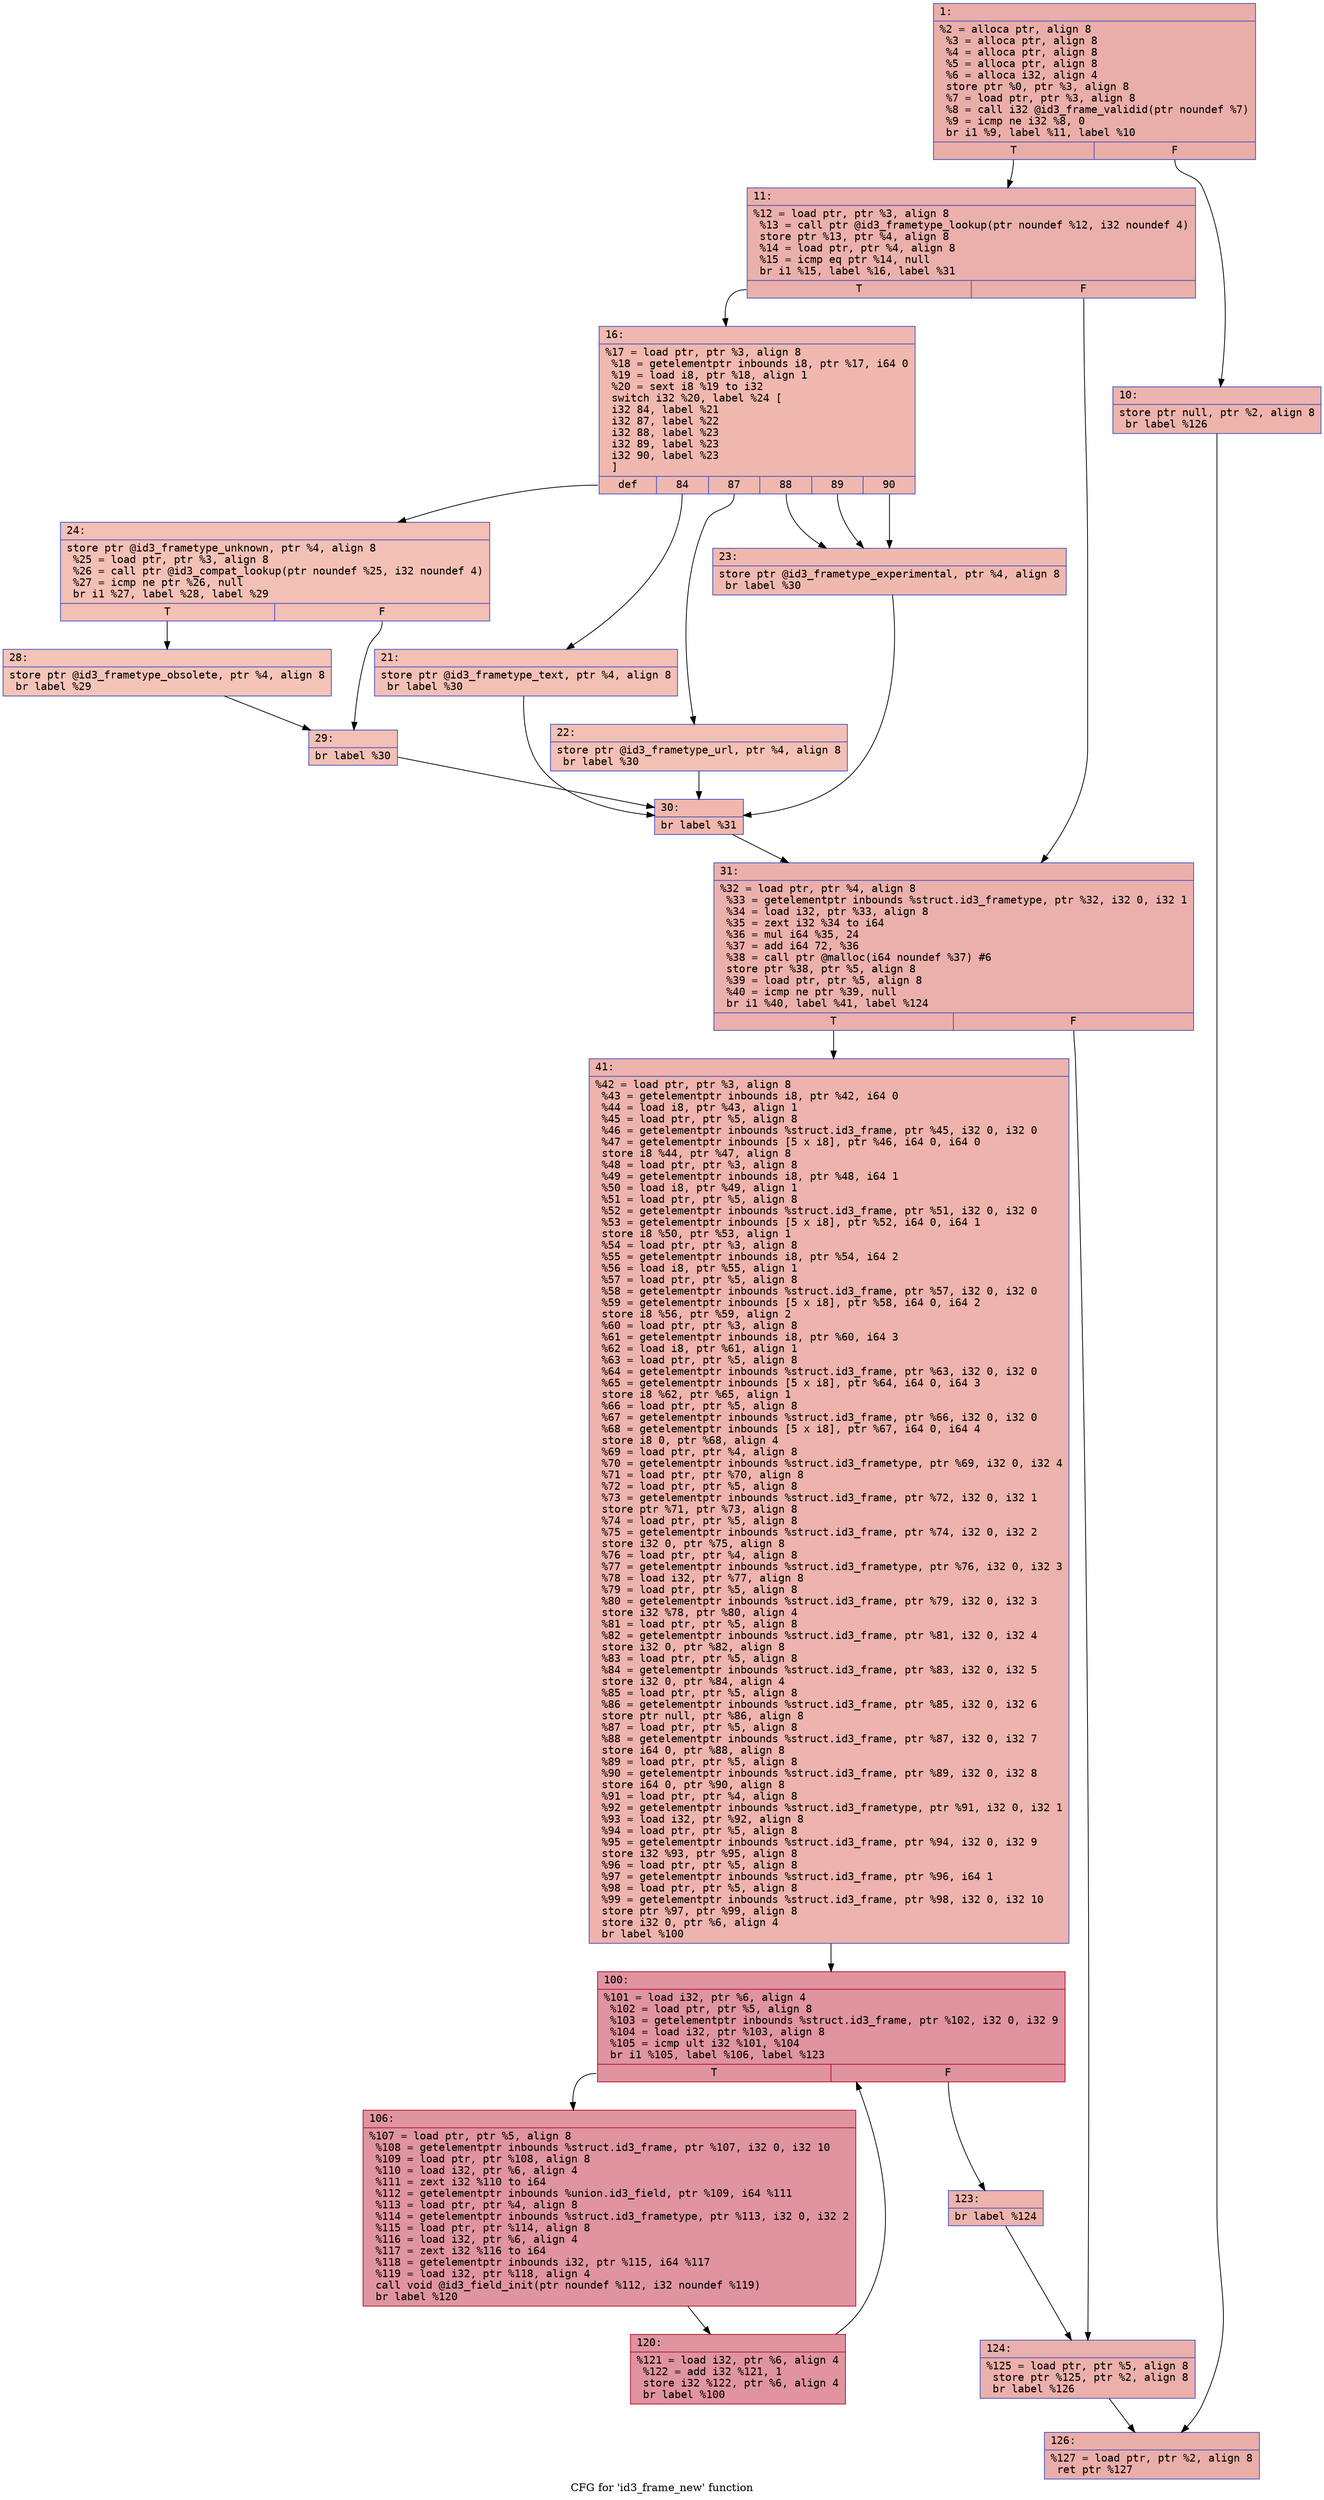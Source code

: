 digraph "CFG for 'id3_frame_new' function" {
	label="CFG for 'id3_frame_new' function";

	Node0x600003c84730 [shape=record,color="#3d50c3ff", style=filled, fillcolor="#d0473d70" fontname="Courier",label="{1:\l|  %2 = alloca ptr, align 8\l  %3 = alloca ptr, align 8\l  %4 = alloca ptr, align 8\l  %5 = alloca ptr, align 8\l  %6 = alloca i32, align 4\l  store ptr %0, ptr %3, align 8\l  %7 = load ptr, ptr %3, align 8\l  %8 = call i32 @id3_frame_validid(ptr noundef %7)\l  %9 = icmp ne i32 %8, 0\l  br i1 %9, label %11, label %10\l|{<s0>T|<s1>F}}"];
	Node0x600003c84730:s0 -> Node0x600003c84820[tooltip="1 -> 11\nProbability 62.50%" ];
	Node0x600003c84730:s1 -> Node0x600003c847d0[tooltip="1 -> 10\nProbability 37.50%" ];
	Node0x600003c847d0 [shape=record,color="#3d50c3ff", style=filled, fillcolor="#d6524470" fontname="Courier",label="{10:\l|  store ptr null, ptr %2, align 8\l  br label %126\l}"];
	Node0x600003c847d0 -> Node0x600003c84d20[tooltip="10 -> 126\nProbability 100.00%" ];
	Node0x600003c84820 [shape=record,color="#3d50c3ff", style=filled, fillcolor="#d24b4070" fontname="Courier",label="{11:\l|  %12 = load ptr, ptr %3, align 8\l  %13 = call ptr @id3_frametype_lookup(ptr noundef %12, i32 noundef 4)\l  store ptr %13, ptr %4, align 8\l  %14 = load ptr, ptr %4, align 8\l  %15 = icmp eq ptr %14, null\l  br i1 %15, label %16, label %31\l|{<s0>T|<s1>F}}"];
	Node0x600003c84820:s0 -> Node0x600003c84870[tooltip="11 -> 16\nProbability 37.50%" ];
	Node0x600003c84820:s1 -> Node0x600003c84af0[tooltip="11 -> 31\nProbability 62.50%" ];
	Node0x600003c84870 [shape=record,color="#3d50c3ff", style=filled, fillcolor="#dc5d4a70" fontname="Courier",label="{16:\l|  %17 = load ptr, ptr %3, align 8\l  %18 = getelementptr inbounds i8, ptr %17, i64 0\l  %19 = load i8, ptr %18, align 1\l  %20 = sext i8 %19 to i32\l  switch i32 %20, label %24 [\l    i32 84, label %21\l    i32 87, label %22\l    i32 88, label %23\l    i32 89, label %23\l    i32 90, label %23\l  ]\l|{<s0>def|<s1>84|<s2>87|<s3>88|<s4>89|<s5>90}}"];
	Node0x600003c84870:s0 -> Node0x600003c849b0[tooltip="16 -> 24\nProbability 16.67%" ];
	Node0x600003c84870:s1 -> Node0x600003c848c0[tooltip="16 -> 21\nProbability 16.67%" ];
	Node0x600003c84870:s2 -> Node0x600003c84910[tooltip="16 -> 22\nProbability 16.67%" ];
	Node0x600003c84870:s3 -> Node0x600003c84960[tooltip="16 -> 23\nProbability 50.00%" ];
	Node0x600003c84870:s4 -> Node0x600003c84960[tooltip="16 -> 23\nProbability 50.00%" ];
	Node0x600003c84870:s5 -> Node0x600003c84960[tooltip="16 -> 23\nProbability 50.00%" ];
	Node0x600003c848c0 [shape=record,color="#3d50c3ff", style=filled, fillcolor="#e5705870" fontname="Courier",label="{21:\l|  store ptr @id3_frametype_text, ptr %4, align 8\l  br label %30\l}"];
	Node0x600003c848c0 -> Node0x600003c84aa0[tooltip="21 -> 30\nProbability 100.00%" ];
	Node0x600003c84910 [shape=record,color="#3d50c3ff", style=filled, fillcolor="#e5705870" fontname="Courier",label="{22:\l|  store ptr @id3_frametype_url, ptr %4, align 8\l  br label %30\l}"];
	Node0x600003c84910 -> Node0x600003c84aa0[tooltip="22 -> 30\nProbability 100.00%" ];
	Node0x600003c84960 [shape=record,color="#3d50c3ff", style=filled, fillcolor="#de614d70" fontname="Courier",label="{23:\l|  store ptr @id3_frametype_experimental, ptr %4, align 8\l  br label %30\l}"];
	Node0x600003c84960 -> Node0x600003c84aa0[tooltip="23 -> 30\nProbability 100.00%" ];
	Node0x600003c849b0 [shape=record,color="#3d50c3ff", style=filled, fillcolor="#e5705870" fontname="Courier",label="{24:\l|  store ptr @id3_frametype_unknown, ptr %4, align 8\l  %25 = load ptr, ptr %3, align 8\l  %26 = call ptr @id3_compat_lookup(ptr noundef %25, i32 noundef 4)\l  %27 = icmp ne ptr %26, null\l  br i1 %27, label %28, label %29\l|{<s0>T|<s1>F}}"];
	Node0x600003c849b0:s0 -> Node0x600003c84a00[tooltip="24 -> 28\nProbability 62.50%" ];
	Node0x600003c849b0:s1 -> Node0x600003c84a50[tooltip="24 -> 29\nProbability 37.50%" ];
	Node0x600003c84a00 [shape=record,color="#3d50c3ff", style=filled, fillcolor="#e97a5f70" fontname="Courier",label="{28:\l|  store ptr @id3_frametype_obsolete, ptr %4, align 8\l  br label %29\l}"];
	Node0x600003c84a00 -> Node0x600003c84a50[tooltip="28 -> 29\nProbability 100.00%" ];
	Node0x600003c84a50 [shape=record,color="#3d50c3ff", style=filled, fillcolor="#e5705870" fontname="Courier",label="{29:\l|  br label %30\l}"];
	Node0x600003c84a50 -> Node0x600003c84aa0[tooltip="29 -> 30\nProbability 100.00%" ];
	Node0x600003c84aa0 [shape=record,color="#3d50c3ff", style=filled, fillcolor="#dc5d4a70" fontname="Courier",label="{30:\l|  br label %31\l}"];
	Node0x600003c84aa0 -> Node0x600003c84af0[tooltip="30 -> 31\nProbability 100.00%" ];
	Node0x600003c84af0 [shape=record,color="#3d50c3ff", style=filled, fillcolor="#d24b4070" fontname="Courier",label="{31:\l|  %32 = load ptr, ptr %4, align 8\l  %33 = getelementptr inbounds %struct.id3_frametype, ptr %32, i32 0, i32 1\l  %34 = load i32, ptr %33, align 8\l  %35 = zext i32 %34 to i64\l  %36 = mul i64 %35, 24\l  %37 = add i64 72, %36\l  %38 = call ptr @malloc(i64 noundef %37) #6\l  store ptr %38, ptr %5, align 8\l  %39 = load ptr, ptr %5, align 8\l  %40 = icmp ne ptr %39, null\l  br i1 %40, label %41, label %124\l|{<s0>T|<s1>F}}"];
	Node0x600003c84af0:s0 -> Node0x600003c84b40[tooltip="31 -> 41\nProbability 62.50%" ];
	Node0x600003c84af0:s1 -> Node0x600003c84cd0[tooltip="31 -> 124\nProbability 37.50%" ];
	Node0x600003c84b40 [shape=record,color="#3d50c3ff", style=filled, fillcolor="#d6524470" fontname="Courier",label="{41:\l|  %42 = load ptr, ptr %3, align 8\l  %43 = getelementptr inbounds i8, ptr %42, i64 0\l  %44 = load i8, ptr %43, align 1\l  %45 = load ptr, ptr %5, align 8\l  %46 = getelementptr inbounds %struct.id3_frame, ptr %45, i32 0, i32 0\l  %47 = getelementptr inbounds [5 x i8], ptr %46, i64 0, i64 0\l  store i8 %44, ptr %47, align 8\l  %48 = load ptr, ptr %3, align 8\l  %49 = getelementptr inbounds i8, ptr %48, i64 1\l  %50 = load i8, ptr %49, align 1\l  %51 = load ptr, ptr %5, align 8\l  %52 = getelementptr inbounds %struct.id3_frame, ptr %51, i32 0, i32 0\l  %53 = getelementptr inbounds [5 x i8], ptr %52, i64 0, i64 1\l  store i8 %50, ptr %53, align 1\l  %54 = load ptr, ptr %3, align 8\l  %55 = getelementptr inbounds i8, ptr %54, i64 2\l  %56 = load i8, ptr %55, align 1\l  %57 = load ptr, ptr %5, align 8\l  %58 = getelementptr inbounds %struct.id3_frame, ptr %57, i32 0, i32 0\l  %59 = getelementptr inbounds [5 x i8], ptr %58, i64 0, i64 2\l  store i8 %56, ptr %59, align 2\l  %60 = load ptr, ptr %3, align 8\l  %61 = getelementptr inbounds i8, ptr %60, i64 3\l  %62 = load i8, ptr %61, align 1\l  %63 = load ptr, ptr %5, align 8\l  %64 = getelementptr inbounds %struct.id3_frame, ptr %63, i32 0, i32 0\l  %65 = getelementptr inbounds [5 x i8], ptr %64, i64 0, i64 3\l  store i8 %62, ptr %65, align 1\l  %66 = load ptr, ptr %5, align 8\l  %67 = getelementptr inbounds %struct.id3_frame, ptr %66, i32 0, i32 0\l  %68 = getelementptr inbounds [5 x i8], ptr %67, i64 0, i64 4\l  store i8 0, ptr %68, align 4\l  %69 = load ptr, ptr %4, align 8\l  %70 = getelementptr inbounds %struct.id3_frametype, ptr %69, i32 0, i32 4\l  %71 = load ptr, ptr %70, align 8\l  %72 = load ptr, ptr %5, align 8\l  %73 = getelementptr inbounds %struct.id3_frame, ptr %72, i32 0, i32 1\l  store ptr %71, ptr %73, align 8\l  %74 = load ptr, ptr %5, align 8\l  %75 = getelementptr inbounds %struct.id3_frame, ptr %74, i32 0, i32 2\l  store i32 0, ptr %75, align 8\l  %76 = load ptr, ptr %4, align 8\l  %77 = getelementptr inbounds %struct.id3_frametype, ptr %76, i32 0, i32 3\l  %78 = load i32, ptr %77, align 8\l  %79 = load ptr, ptr %5, align 8\l  %80 = getelementptr inbounds %struct.id3_frame, ptr %79, i32 0, i32 3\l  store i32 %78, ptr %80, align 4\l  %81 = load ptr, ptr %5, align 8\l  %82 = getelementptr inbounds %struct.id3_frame, ptr %81, i32 0, i32 4\l  store i32 0, ptr %82, align 8\l  %83 = load ptr, ptr %5, align 8\l  %84 = getelementptr inbounds %struct.id3_frame, ptr %83, i32 0, i32 5\l  store i32 0, ptr %84, align 4\l  %85 = load ptr, ptr %5, align 8\l  %86 = getelementptr inbounds %struct.id3_frame, ptr %85, i32 0, i32 6\l  store ptr null, ptr %86, align 8\l  %87 = load ptr, ptr %5, align 8\l  %88 = getelementptr inbounds %struct.id3_frame, ptr %87, i32 0, i32 7\l  store i64 0, ptr %88, align 8\l  %89 = load ptr, ptr %5, align 8\l  %90 = getelementptr inbounds %struct.id3_frame, ptr %89, i32 0, i32 8\l  store i64 0, ptr %90, align 8\l  %91 = load ptr, ptr %4, align 8\l  %92 = getelementptr inbounds %struct.id3_frametype, ptr %91, i32 0, i32 1\l  %93 = load i32, ptr %92, align 8\l  %94 = load ptr, ptr %5, align 8\l  %95 = getelementptr inbounds %struct.id3_frame, ptr %94, i32 0, i32 9\l  store i32 %93, ptr %95, align 8\l  %96 = load ptr, ptr %5, align 8\l  %97 = getelementptr inbounds %struct.id3_frame, ptr %96, i64 1\l  %98 = load ptr, ptr %5, align 8\l  %99 = getelementptr inbounds %struct.id3_frame, ptr %98, i32 0, i32 10\l  store ptr %97, ptr %99, align 8\l  store i32 0, ptr %6, align 4\l  br label %100\l}"];
	Node0x600003c84b40 -> Node0x600003c84b90[tooltip="41 -> 100\nProbability 100.00%" ];
	Node0x600003c84b90 [shape=record,color="#b70d28ff", style=filled, fillcolor="#b70d2870" fontname="Courier",label="{100:\l|  %101 = load i32, ptr %6, align 4\l  %102 = load ptr, ptr %5, align 8\l  %103 = getelementptr inbounds %struct.id3_frame, ptr %102, i32 0, i32 9\l  %104 = load i32, ptr %103, align 8\l  %105 = icmp ult i32 %101, %104\l  br i1 %105, label %106, label %123\l|{<s0>T|<s1>F}}"];
	Node0x600003c84b90:s0 -> Node0x600003c84be0[tooltip="100 -> 106\nProbability 96.88%" ];
	Node0x600003c84b90:s1 -> Node0x600003c84c80[tooltip="100 -> 123\nProbability 3.12%" ];
	Node0x600003c84be0 [shape=record,color="#b70d28ff", style=filled, fillcolor="#b70d2870" fontname="Courier",label="{106:\l|  %107 = load ptr, ptr %5, align 8\l  %108 = getelementptr inbounds %struct.id3_frame, ptr %107, i32 0, i32 10\l  %109 = load ptr, ptr %108, align 8\l  %110 = load i32, ptr %6, align 4\l  %111 = zext i32 %110 to i64\l  %112 = getelementptr inbounds %union.id3_field, ptr %109, i64 %111\l  %113 = load ptr, ptr %4, align 8\l  %114 = getelementptr inbounds %struct.id3_frametype, ptr %113, i32 0, i32 2\l  %115 = load ptr, ptr %114, align 8\l  %116 = load i32, ptr %6, align 4\l  %117 = zext i32 %116 to i64\l  %118 = getelementptr inbounds i32, ptr %115, i64 %117\l  %119 = load i32, ptr %118, align 4\l  call void @id3_field_init(ptr noundef %112, i32 noundef %119)\l  br label %120\l}"];
	Node0x600003c84be0 -> Node0x600003c84c30[tooltip="106 -> 120\nProbability 100.00%" ];
	Node0x600003c84c30 [shape=record,color="#b70d28ff", style=filled, fillcolor="#b70d2870" fontname="Courier",label="{120:\l|  %121 = load i32, ptr %6, align 4\l  %122 = add i32 %121, 1\l  store i32 %122, ptr %6, align 4\l  br label %100\l}"];
	Node0x600003c84c30 -> Node0x600003c84b90[tooltip="120 -> 100\nProbability 100.00%" ];
	Node0x600003c84c80 [shape=record,color="#3d50c3ff", style=filled, fillcolor="#d6524470" fontname="Courier",label="{123:\l|  br label %124\l}"];
	Node0x600003c84c80 -> Node0x600003c84cd0[tooltip="123 -> 124\nProbability 100.00%" ];
	Node0x600003c84cd0 [shape=record,color="#3d50c3ff", style=filled, fillcolor="#d24b4070" fontname="Courier",label="{124:\l|  %125 = load ptr, ptr %5, align 8\l  store ptr %125, ptr %2, align 8\l  br label %126\l}"];
	Node0x600003c84cd0 -> Node0x600003c84d20[tooltip="124 -> 126\nProbability 100.00%" ];
	Node0x600003c84d20 [shape=record,color="#3d50c3ff", style=filled, fillcolor="#d0473d70" fontname="Courier",label="{126:\l|  %127 = load ptr, ptr %2, align 8\l  ret ptr %127\l}"];
}
